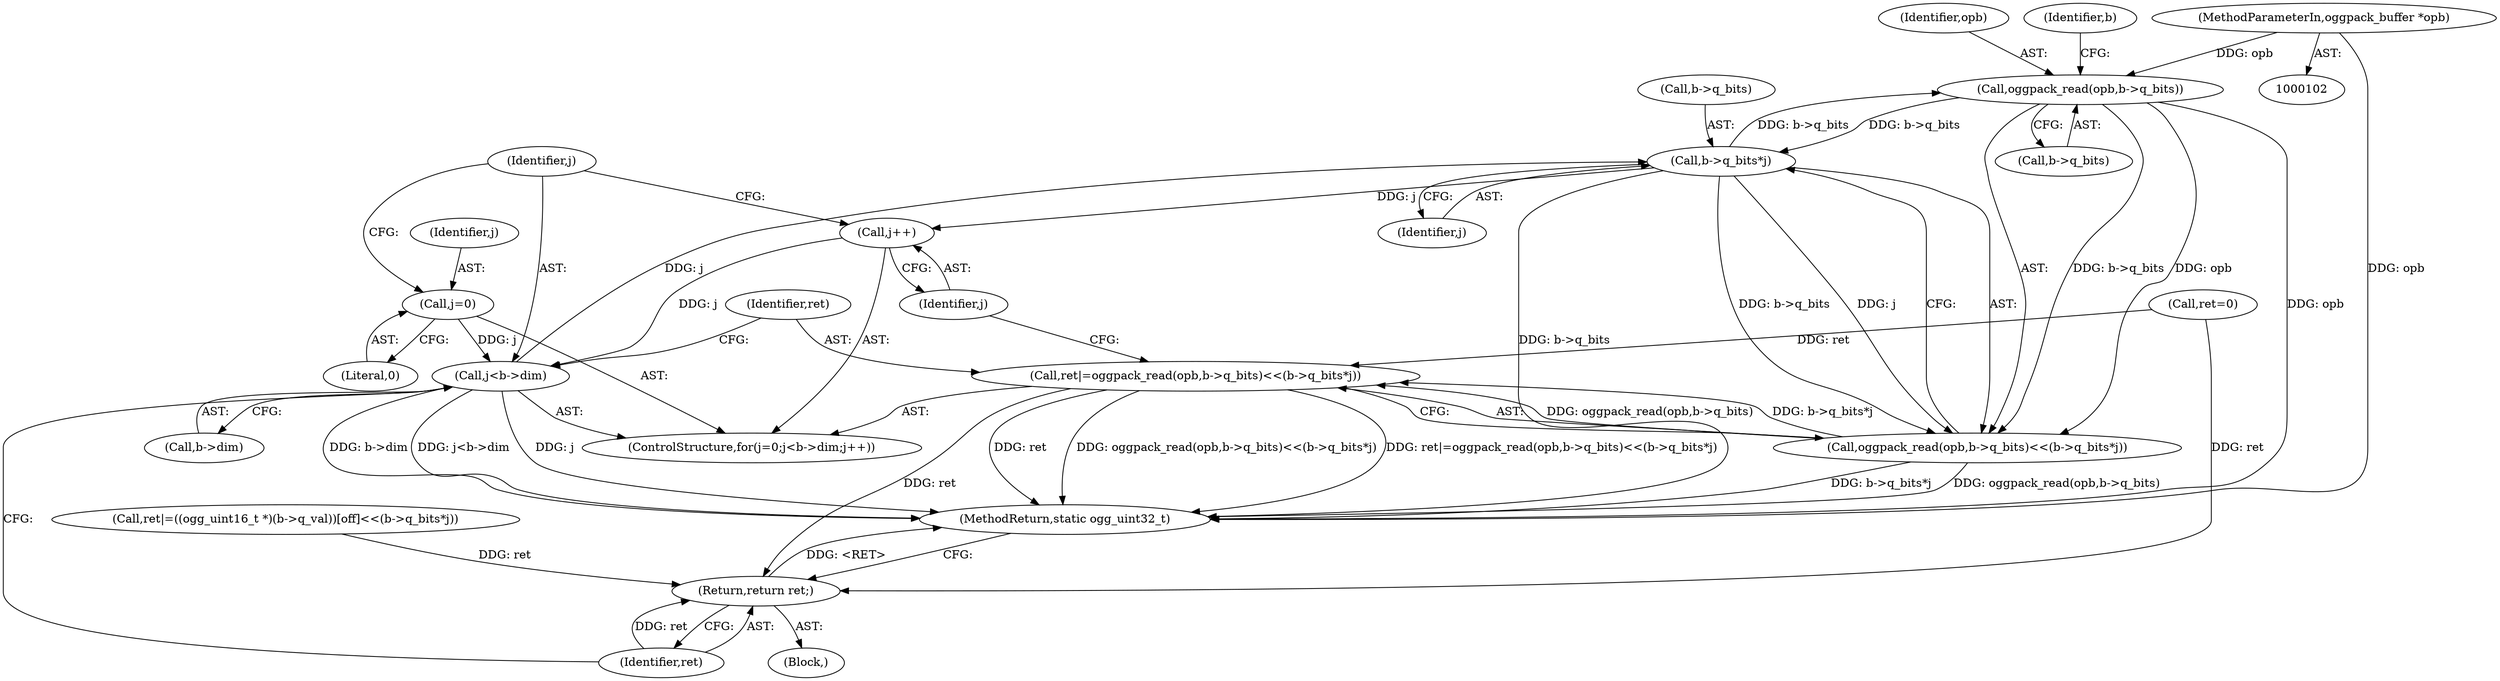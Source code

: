 digraph "0_Android_eeb4e45d5683f88488c083ecf142dc89bc3f0b47_3@API" {
"1000183" [label="(Call,oggpack_read(opb,b->q_bits))"];
"1000107" [label="(MethodParameterIn,oggpack_buffer *opb)"];
"1000188" [label="(Call,b->q_bits*j)"];
"1000183" [label="(Call,oggpack_read(opb,b->q_bits))"];
"1000173" [label="(Call,j<b->dim)"];
"1000178" [label="(Call,j++)"];
"1000170" [label="(Call,j=0)"];
"1000182" [label="(Call,oggpack_read(opb,b->q_bits)<<(b->q_bits*j))"];
"1000180" [label="(Call,ret|=oggpack_read(opb,b->q_bits)<<(b->q_bits*j))"];
"1000193" [label="(Return,return ret;)"];
"1000175" [label="(Call,b->dim)"];
"1000180" [label="(Call,ret|=oggpack_read(opb,b->q_bits)<<(b->q_bits*j))"];
"1000119" [label="(Block,)"];
"1000183" [label="(Call,oggpack_read(opb,b->q_bits))"];
"1000235" [label="(MethodReturn,static ogg_uint32_t)"];
"1000173" [label="(Call,j<b->dim)"];
"1000170" [label="(Call,j=0)"];
"1000192" [label="(Identifier,j)"];
"1000111" [label="(Call,ret=0)"];
"1000169" [label="(ControlStructure,for(j=0;j<b->dim;j++))"];
"1000174" [label="(Identifier,j)"];
"1000185" [label="(Call,b->q_bits)"];
"1000107" [label="(MethodParameterIn,oggpack_buffer *opb)"];
"1000184" [label="(Identifier,opb)"];
"1000193" [label="(Return,return ret;)"];
"1000189" [label="(Call,b->q_bits)"];
"1000152" [label="(Call,ret|=((ogg_uint16_t *)(b->q_val))[off]<<(b->q_bits*j))"];
"1000178" [label="(Call,j++)"];
"1000171" [label="(Identifier,j)"];
"1000188" [label="(Call,b->q_bits*j)"];
"1000181" [label="(Identifier,ret)"];
"1000182" [label="(Call,oggpack_read(opb,b->q_bits)<<(b->q_bits*j))"];
"1000194" [label="(Identifier,ret)"];
"1000179" [label="(Identifier,j)"];
"1000190" [label="(Identifier,b)"];
"1000172" [label="(Literal,0)"];
"1000183" -> "1000182"  [label="AST: "];
"1000183" -> "1000185"  [label="CFG: "];
"1000184" -> "1000183"  [label="AST: "];
"1000185" -> "1000183"  [label="AST: "];
"1000190" -> "1000183"  [label="CFG: "];
"1000183" -> "1000235"  [label="DDG: opb"];
"1000183" -> "1000182"  [label="DDG: opb"];
"1000183" -> "1000182"  [label="DDG: b->q_bits"];
"1000107" -> "1000183"  [label="DDG: opb"];
"1000188" -> "1000183"  [label="DDG: b->q_bits"];
"1000183" -> "1000188"  [label="DDG: b->q_bits"];
"1000107" -> "1000102"  [label="AST: "];
"1000107" -> "1000235"  [label="DDG: opb"];
"1000188" -> "1000182"  [label="AST: "];
"1000188" -> "1000192"  [label="CFG: "];
"1000189" -> "1000188"  [label="AST: "];
"1000192" -> "1000188"  [label="AST: "];
"1000182" -> "1000188"  [label="CFG: "];
"1000188" -> "1000235"  [label="DDG: b->q_bits"];
"1000188" -> "1000178"  [label="DDG: j"];
"1000188" -> "1000182"  [label="DDG: b->q_bits"];
"1000188" -> "1000182"  [label="DDG: j"];
"1000173" -> "1000188"  [label="DDG: j"];
"1000173" -> "1000169"  [label="AST: "];
"1000173" -> "1000175"  [label="CFG: "];
"1000174" -> "1000173"  [label="AST: "];
"1000175" -> "1000173"  [label="AST: "];
"1000181" -> "1000173"  [label="CFG: "];
"1000194" -> "1000173"  [label="CFG: "];
"1000173" -> "1000235"  [label="DDG: j<b->dim"];
"1000173" -> "1000235"  [label="DDG: j"];
"1000173" -> "1000235"  [label="DDG: b->dim"];
"1000178" -> "1000173"  [label="DDG: j"];
"1000170" -> "1000173"  [label="DDG: j"];
"1000178" -> "1000169"  [label="AST: "];
"1000178" -> "1000179"  [label="CFG: "];
"1000179" -> "1000178"  [label="AST: "];
"1000174" -> "1000178"  [label="CFG: "];
"1000170" -> "1000169"  [label="AST: "];
"1000170" -> "1000172"  [label="CFG: "];
"1000171" -> "1000170"  [label="AST: "];
"1000172" -> "1000170"  [label="AST: "];
"1000174" -> "1000170"  [label="CFG: "];
"1000182" -> "1000180"  [label="AST: "];
"1000180" -> "1000182"  [label="CFG: "];
"1000182" -> "1000235"  [label="DDG: b->q_bits*j"];
"1000182" -> "1000235"  [label="DDG: oggpack_read(opb,b->q_bits)"];
"1000182" -> "1000180"  [label="DDG: oggpack_read(opb,b->q_bits)"];
"1000182" -> "1000180"  [label="DDG: b->q_bits*j"];
"1000180" -> "1000169"  [label="AST: "];
"1000181" -> "1000180"  [label="AST: "];
"1000179" -> "1000180"  [label="CFG: "];
"1000180" -> "1000235"  [label="DDG: ret"];
"1000180" -> "1000235"  [label="DDG: oggpack_read(opb,b->q_bits)<<(b->q_bits*j)"];
"1000180" -> "1000235"  [label="DDG: ret|=oggpack_read(opb,b->q_bits)<<(b->q_bits*j)"];
"1000111" -> "1000180"  [label="DDG: ret"];
"1000180" -> "1000193"  [label="DDG: ret"];
"1000193" -> "1000119"  [label="AST: "];
"1000193" -> "1000194"  [label="CFG: "];
"1000194" -> "1000193"  [label="AST: "];
"1000235" -> "1000193"  [label="CFG: "];
"1000193" -> "1000235"  [label="DDG: <RET>"];
"1000194" -> "1000193"  [label="DDG: ret"];
"1000152" -> "1000193"  [label="DDG: ret"];
"1000111" -> "1000193"  [label="DDG: ret"];
}
